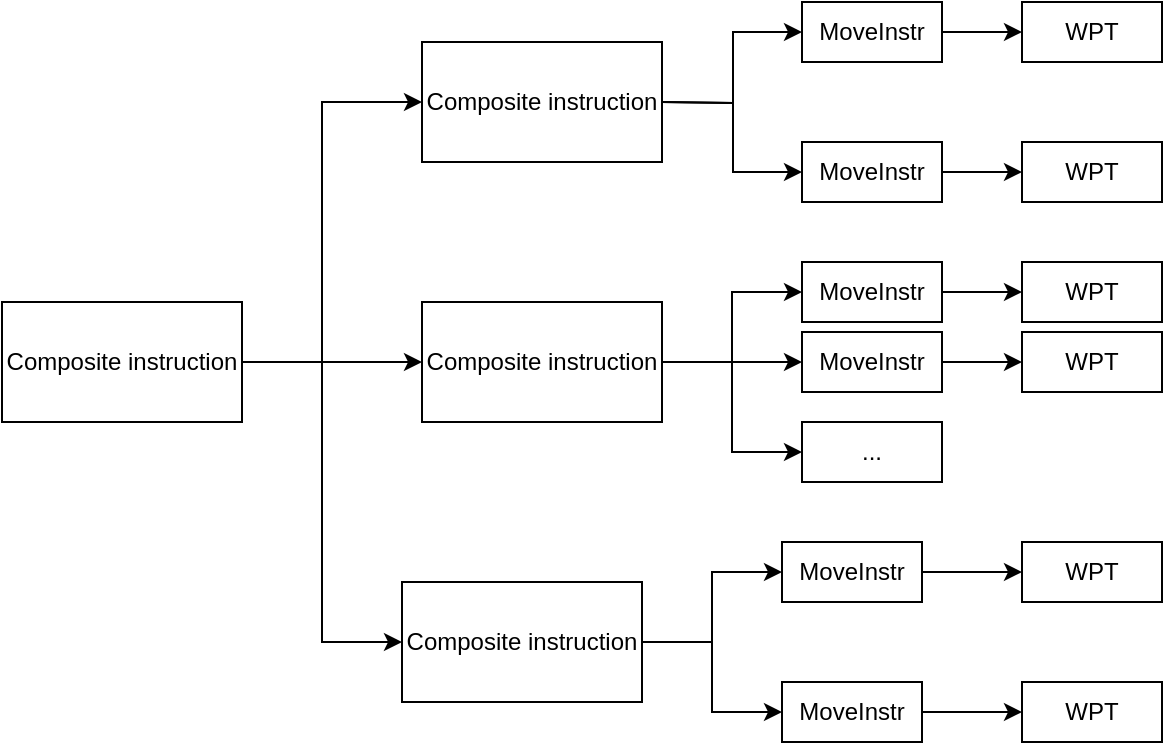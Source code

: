 <mxfile version="24.7.5">
  <diagram name="Page-1" id="a4M66RPA5giSBbwAsvv1">
    <mxGraphModel dx="1687" dy="1165" grid="1" gridSize="10" guides="1" tooltips="1" connect="1" arrows="1" fold="1" page="1" pageScale="1" pageWidth="850" pageHeight="1100" math="0" shadow="0">
      <root>
        <mxCell id="0" />
        <mxCell id="1" parent="0" />
        <mxCell id="3wnq5Mo-Z_YwxwN3zLFy-3" style="edgeStyle=orthogonalEdgeStyle;rounded=0;orthogonalLoop=1;jettySize=auto;html=1;entryX=0;entryY=0.5;entryDx=0;entryDy=0;" edge="1" parent="1" source="3wnq5Mo-Z_YwxwN3zLFy-1" target="3wnq5Mo-Z_YwxwN3zLFy-2">
          <mxGeometry relative="1" as="geometry">
            <Array as="points">
              <mxPoint x="240" y="420" />
              <mxPoint x="240" y="290" />
            </Array>
          </mxGeometry>
        </mxCell>
        <mxCell id="3wnq5Mo-Z_YwxwN3zLFy-5" style="edgeStyle=orthogonalEdgeStyle;rounded=0;orthogonalLoop=1;jettySize=auto;html=1;entryX=0;entryY=0.5;entryDx=0;entryDy=0;" edge="1" parent="1" source="3wnq5Mo-Z_YwxwN3zLFy-1" target="3wnq5Mo-Z_YwxwN3zLFy-4">
          <mxGeometry relative="1" as="geometry">
            <Array as="points">
              <mxPoint x="210" y="420" />
              <mxPoint x="210" y="420" />
            </Array>
          </mxGeometry>
        </mxCell>
        <mxCell id="3wnq5Mo-Z_YwxwN3zLFy-7" style="edgeStyle=orthogonalEdgeStyle;rounded=0;orthogonalLoop=1;jettySize=auto;html=1;entryX=0;entryY=0.5;entryDx=0;entryDy=0;exitX=1;exitY=0.5;exitDx=0;exitDy=0;" edge="1" parent="1" source="3wnq5Mo-Z_YwxwN3zLFy-1" target="3wnq5Mo-Z_YwxwN3zLFy-6">
          <mxGeometry relative="1" as="geometry">
            <Array as="points">
              <mxPoint x="240" y="420" />
              <mxPoint x="240" y="560" />
            </Array>
          </mxGeometry>
        </mxCell>
        <mxCell id="3wnq5Mo-Z_YwxwN3zLFy-1" value="Composite instruction" style="rounded=0;whiteSpace=wrap;html=1;" vertex="1" parent="1">
          <mxGeometry x="80" y="390" width="120" height="60" as="geometry" />
        </mxCell>
        <mxCell id="3wnq5Mo-Z_YwxwN3zLFy-2" value="Composite instruction" style="rounded=0;whiteSpace=wrap;html=1;" vertex="1" parent="1">
          <mxGeometry x="290" y="260" width="120" height="60" as="geometry" />
        </mxCell>
        <mxCell id="3wnq5Mo-Z_YwxwN3zLFy-36" style="edgeStyle=orthogonalEdgeStyle;rounded=0;orthogonalLoop=1;jettySize=auto;html=1;entryX=0;entryY=0.5;entryDx=0;entryDy=0;" edge="1" parent="1" source="3wnq5Mo-Z_YwxwN3zLFy-4" target="3wnq5Mo-Z_YwxwN3zLFy-35">
          <mxGeometry relative="1" as="geometry" />
        </mxCell>
        <mxCell id="3wnq5Mo-Z_YwxwN3zLFy-4" value="Composite instruction" style="rounded=0;whiteSpace=wrap;html=1;" vertex="1" parent="1">
          <mxGeometry x="290" y="390" width="120" height="60" as="geometry" />
        </mxCell>
        <mxCell id="3wnq5Mo-Z_YwxwN3zLFy-6" value="Composite instruction" style="rounded=0;whiteSpace=wrap;html=1;" vertex="1" parent="1">
          <mxGeometry x="280" y="530" width="120" height="60" as="geometry" />
        </mxCell>
        <mxCell id="3wnq5Mo-Z_YwxwN3zLFy-18" style="edgeStyle=orthogonalEdgeStyle;rounded=0;orthogonalLoop=1;jettySize=auto;html=1;entryX=0;entryY=0.5;entryDx=0;entryDy=0;exitX=1;exitY=0.5;exitDx=0;exitDy=0;" edge="1" parent="1" target="3wnq5Mo-Z_YwxwN3zLFy-20" source="3wnq5Mo-Z_YwxwN3zLFy-6">
          <mxGeometry relative="1" as="geometry">
            <mxPoint x="410" y="500" as="sourcePoint" />
          </mxGeometry>
        </mxCell>
        <mxCell id="3wnq5Mo-Z_YwxwN3zLFy-19" style="edgeStyle=orthogonalEdgeStyle;rounded=0;orthogonalLoop=1;jettySize=auto;html=1;entryX=0;entryY=0.5;entryDx=0;entryDy=0;" edge="1" parent="1" target="3wnq5Mo-Z_YwxwN3zLFy-21" source="3wnq5Mo-Z_YwxwN3zLFy-6">
          <mxGeometry relative="1" as="geometry">
            <mxPoint x="410" y="500" as="sourcePoint" />
          </mxGeometry>
        </mxCell>
        <mxCell id="3wnq5Mo-Z_YwxwN3zLFy-46" style="edgeStyle=orthogonalEdgeStyle;rounded=0;orthogonalLoop=1;jettySize=auto;html=1;" edge="1" parent="1" source="3wnq5Mo-Z_YwxwN3zLFy-20" target="3wnq5Mo-Z_YwxwN3zLFy-45">
          <mxGeometry relative="1" as="geometry" />
        </mxCell>
        <mxCell id="3wnq5Mo-Z_YwxwN3zLFy-20" value="MoveInstr" style="rounded=0;whiteSpace=wrap;html=1;" vertex="1" parent="1">
          <mxGeometry x="470" y="510" width="70" height="30" as="geometry" />
        </mxCell>
        <mxCell id="3wnq5Mo-Z_YwxwN3zLFy-48" style="edgeStyle=orthogonalEdgeStyle;rounded=0;orthogonalLoop=1;jettySize=auto;html=1;entryX=0;entryY=0.5;entryDx=0;entryDy=0;" edge="1" parent="1" source="3wnq5Mo-Z_YwxwN3zLFy-21" target="3wnq5Mo-Z_YwxwN3zLFy-47">
          <mxGeometry relative="1" as="geometry" />
        </mxCell>
        <mxCell id="3wnq5Mo-Z_YwxwN3zLFy-21" value="MoveInstr" style="rounded=0;whiteSpace=wrap;html=1;" vertex="1" parent="1">
          <mxGeometry x="470" y="580" width="70" height="30" as="geometry" />
        </mxCell>
        <mxCell id="3wnq5Mo-Z_YwxwN3zLFy-23" style="edgeStyle=orthogonalEdgeStyle;rounded=0;orthogonalLoop=1;jettySize=auto;html=1;entryX=0;entryY=0.5;entryDx=0;entryDy=0;" edge="1" parent="1" target="3wnq5Mo-Z_YwxwN3zLFy-25">
          <mxGeometry relative="1" as="geometry">
            <mxPoint x="410" y="290" as="sourcePoint" />
          </mxGeometry>
        </mxCell>
        <mxCell id="3wnq5Mo-Z_YwxwN3zLFy-24" style="edgeStyle=orthogonalEdgeStyle;rounded=0;orthogonalLoop=1;jettySize=auto;html=1;entryX=0;entryY=0.5;entryDx=0;entryDy=0;" edge="1" parent="1" target="3wnq5Mo-Z_YwxwN3zLFy-26">
          <mxGeometry relative="1" as="geometry">
            <mxPoint x="410" y="290" as="sourcePoint" />
          </mxGeometry>
        </mxCell>
        <mxCell id="3wnq5Mo-Z_YwxwN3zLFy-38" style="edgeStyle=orthogonalEdgeStyle;rounded=0;orthogonalLoop=1;jettySize=auto;html=1;entryX=0;entryY=0.5;entryDx=0;entryDy=0;" edge="1" parent="1" source="3wnq5Mo-Z_YwxwN3zLFy-25" target="3wnq5Mo-Z_YwxwN3zLFy-37">
          <mxGeometry relative="1" as="geometry" />
        </mxCell>
        <mxCell id="3wnq5Mo-Z_YwxwN3zLFy-25" value="MoveInstr" style="rounded=0;whiteSpace=wrap;html=1;" vertex="1" parent="1">
          <mxGeometry x="480" y="240" width="70" height="30" as="geometry" />
        </mxCell>
        <mxCell id="3wnq5Mo-Z_YwxwN3zLFy-40" style="edgeStyle=orthogonalEdgeStyle;rounded=0;orthogonalLoop=1;jettySize=auto;html=1;" edge="1" parent="1" source="3wnq5Mo-Z_YwxwN3zLFy-26" target="3wnq5Mo-Z_YwxwN3zLFy-39">
          <mxGeometry relative="1" as="geometry" />
        </mxCell>
        <mxCell id="3wnq5Mo-Z_YwxwN3zLFy-26" value="MoveInstr" style="rounded=0;whiteSpace=wrap;html=1;" vertex="1" parent="1">
          <mxGeometry x="480" y="310" width="70" height="30" as="geometry" />
        </mxCell>
        <mxCell id="3wnq5Mo-Z_YwxwN3zLFy-31" style="edgeStyle=orthogonalEdgeStyle;rounded=0;orthogonalLoop=1;jettySize=auto;html=1;entryX=0;entryY=0.5;entryDx=0;entryDy=0;exitX=1;exitY=0.5;exitDx=0;exitDy=0;" edge="1" parent="1" target="3wnq5Mo-Z_YwxwN3zLFy-33" source="3wnq5Mo-Z_YwxwN3zLFy-4">
          <mxGeometry relative="1" as="geometry">
            <mxPoint x="650" y="400" as="sourcePoint" />
          </mxGeometry>
        </mxCell>
        <mxCell id="3wnq5Mo-Z_YwxwN3zLFy-32" style="edgeStyle=orthogonalEdgeStyle;rounded=0;orthogonalLoop=1;jettySize=auto;html=1;entryX=0;entryY=0.5;entryDx=0;entryDy=0;exitX=1;exitY=0.5;exitDx=0;exitDy=0;" edge="1" parent="1" target="3wnq5Mo-Z_YwxwN3zLFy-34" source="3wnq5Mo-Z_YwxwN3zLFy-4">
          <mxGeometry relative="1" as="geometry">
            <mxPoint x="650" y="430" as="sourcePoint" />
          </mxGeometry>
        </mxCell>
        <mxCell id="3wnq5Mo-Z_YwxwN3zLFy-42" style="edgeStyle=orthogonalEdgeStyle;rounded=0;orthogonalLoop=1;jettySize=auto;html=1;" edge="1" parent="1" source="3wnq5Mo-Z_YwxwN3zLFy-33" target="3wnq5Mo-Z_YwxwN3zLFy-41">
          <mxGeometry relative="1" as="geometry" />
        </mxCell>
        <mxCell id="3wnq5Mo-Z_YwxwN3zLFy-33" value="MoveInstr" style="rounded=0;whiteSpace=wrap;html=1;" vertex="1" parent="1">
          <mxGeometry x="480" y="370" width="70" height="30" as="geometry" />
        </mxCell>
        <mxCell id="3wnq5Mo-Z_YwxwN3zLFy-44" style="edgeStyle=orthogonalEdgeStyle;rounded=0;orthogonalLoop=1;jettySize=auto;html=1;" edge="1" parent="1" source="3wnq5Mo-Z_YwxwN3zLFy-34" target="3wnq5Mo-Z_YwxwN3zLFy-43">
          <mxGeometry relative="1" as="geometry" />
        </mxCell>
        <mxCell id="3wnq5Mo-Z_YwxwN3zLFy-34" value="MoveInstr" style="rounded=0;whiteSpace=wrap;html=1;" vertex="1" parent="1">
          <mxGeometry x="480" y="405" width="70" height="30" as="geometry" />
        </mxCell>
        <mxCell id="3wnq5Mo-Z_YwxwN3zLFy-35" value="..." style="rounded=0;whiteSpace=wrap;html=1;" vertex="1" parent="1">
          <mxGeometry x="480" y="450" width="70" height="30" as="geometry" />
        </mxCell>
        <mxCell id="3wnq5Mo-Z_YwxwN3zLFy-37" value="WPT" style="rounded=0;whiteSpace=wrap;html=1;" vertex="1" parent="1">
          <mxGeometry x="590" y="240" width="70" height="30" as="geometry" />
        </mxCell>
        <mxCell id="3wnq5Mo-Z_YwxwN3zLFy-39" value="WPT" style="rounded=0;whiteSpace=wrap;html=1;" vertex="1" parent="1">
          <mxGeometry x="590" y="310" width="70" height="30" as="geometry" />
        </mxCell>
        <mxCell id="3wnq5Mo-Z_YwxwN3zLFy-41" value="WPT" style="rounded=0;whiteSpace=wrap;html=1;" vertex="1" parent="1">
          <mxGeometry x="590" y="370" width="70" height="30" as="geometry" />
        </mxCell>
        <mxCell id="3wnq5Mo-Z_YwxwN3zLFy-43" value="WPT" style="rounded=0;whiteSpace=wrap;html=1;" vertex="1" parent="1">
          <mxGeometry x="590" y="405" width="70" height="30" as="geometry" />
        </mxCell>
        <mxCell id="3wnq5Mo-Z_YwxwN3zLFy-45" value="WPT" style="rounded=0;whiteSpace=wrap;html=1;" vertex="1" parent="1">
          <mxGeometry x="590" y="510" width="70" height="30" as="geometry" />
        </mxCell>
        <mxCell id="3wnq5Mo-Z_YwxwN3zLFy-47" value="WPT" style="rounded=0;whiteSpace=wrap;html=1;" vertex="1" parent="1">
          <mxGeometry x="590" y="580" width="70" height="30" as="geometry" />
        </mxCell>
      </root>
    </mxGraphModel>
  </diagram>
</mxfile>
